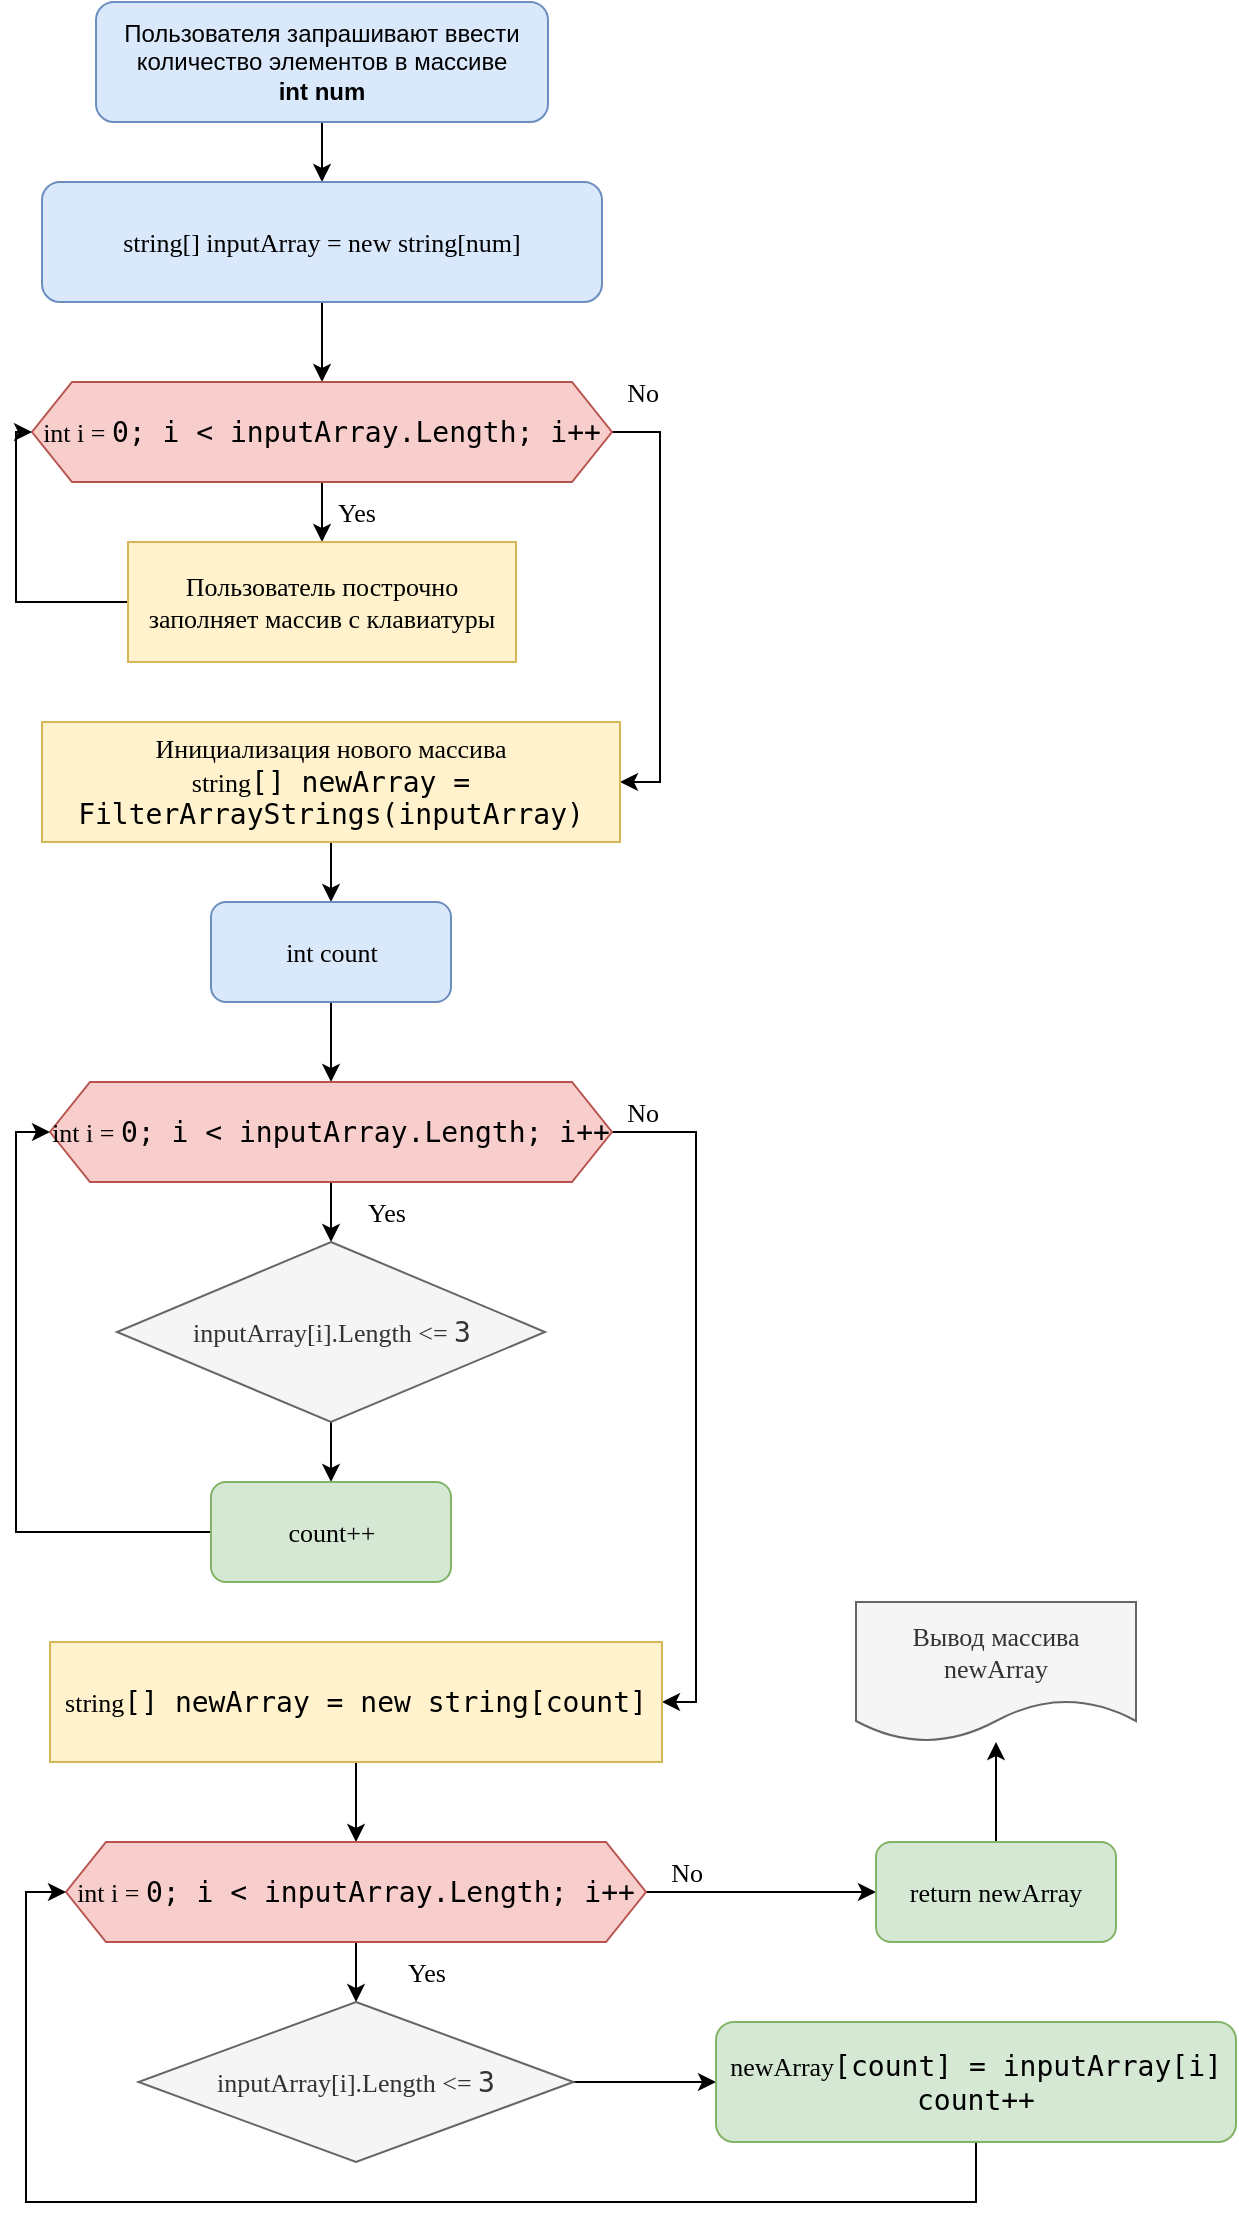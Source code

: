 <mxfile version="20.8.19" type="device"><diagram name="Страница 1" id="yMX-nqyHR6bkGtycPvo6"><mxGraphModel dx="1434" dy="707" grid="1" gridSize="10" guides="1" tooltips="1" connect="1" arrows="1" fold="1" page="1" pageScale="1" pageWidth="827" pageHeight="1169" math="0" shadow="0"><root><mxCell id="0"/><mxCell id="1" parent="0"/><mxCell id="p8WSdD2SrFf1dq3YTL7W-8" value="" style="edgeStyle=orthogonalEdgeStyle;rounded=0;orthogonalLoop=1;jettySize=auto;html=1;fontFamily=Verdana;fontSize=13;fontColor=#000000;" edge="1" parent="1" source="p8WSdD2SrFf1dq3YTL7W-1" target="p8WSdD2SrFf1dq3YTL7W-3"><mxGeometry relative="1" as="geometry"/></mxCell><mxCell id="p8WSdD2SrFf1dq3YTL7W-1" value="Пользователя запрашивают ввести количество элементов в массиве&lt;br&gt;&lt;b&gt;int num&lt;/b&gt;" style="rounded=1;whiteSpace=wrap;html=1;fillColor=#dae8fc;strokeColor=#6c8ebf;" vertex="1" parent="1"><mxGeometry x="110" y="30" width="226" height="60" as="geometry"/></mxCell><mxCell id="p8WSdD2SrFf1dq3YTL7W-9" value="" style="edgeStyle=orthogonalEdgeStyle;rounded=0;orthogonalLoop=1;jettySize=auto;html=1;fontFamily=Verdana;fontSize=13;fontColor=#000000;" edge="1" parent="1" source="p8WSdD2SrFf1dq3YTL7W-3" target="p8WSdD2SrFf1dq3YTL7W-5"><mxGeometry relative="1" as="geometry"/></mxCell><mxCell id="p8WSdD2SrFf1dq3YTL7W-3" value="&lt;font face=&quot;Verdana&quot; style=&quot;font-size: 13px;&quot;&gt;string&lt;span style=&quot;border: 0px solid rgb(217, 217, 227); box-sizing: border-box; --tw-border-spacing-x:0; --tw-border-spacing-y:0; --tw-translate-x:0; --tw-translate-y:0; --tw-rotate:0; --tw-skew-x:0; --tw-skew-y:0; --tw-scale-x:1; --tw-scale-y:1; --tw-pan-x: ; --tw-pan-y: ; --tw-pinch-zoom: ; --tw-scroll-snap-strictness:proximity; --tw-ordinal: ; --tw-slashed-zero: ; --tw-numeric-figure: ; --tw-numeric-spacing: ; --tw-numeric-fraction: ; --tw-ring-inset: ; --tw-ring-offset-width:0px; --tw-ring-offset-color:#fff; --tw-ring-color:rgba(59,130,246,0.5); --tw-ring-offset-shadow:0 0 transparent; --tw-ring-shadow:0 0 transparent; --tw-shadow:0 0 transparent; --tw-shadow-colored:0 0 transparent; --tw-blur: ; --tw-brightness: ; --tw-contrast: ; --tw-grayscale: ; --tw-hue-rotate: ; --tw-invert: ; --tw-saturate: ; --tw-sepia: ; --tw-drop-shadow: ; --tw-backdrop-blur: ; --tw-backdrop-brightness: ; --tw-backdrop-contrast: ; --tw-backdrop-grayscale: ; --tw-backdrop-hue-rotate: ; --tw-backdrop-invert: ; --tw-backdrop-opacity: ; --tw-backdrop-saturate: ; --tw-backdrop-sepia: ; text-align: left;&quot; class=&quot;hljs-selector-attr&quot;&gt;[]&lt;/span&gt;&lt;span style=&quot;text-align: left;&quot;&gt; inputArray = new string&lt;/span&gt;&lt;span style=&quot;border: 0px solid rgb(217, 217, 227); box-sizing: border-box; --tw-border-spacing-x:0; --tw-border-spacing-y:0; --tw-translate-x:0; --tw-translate-y:0; --tw-rotate:0; --tw-skew-x:0; --tw-skew-y:0; --tw-scale-x:1; --tw-scale-y:1; --tw-pan-x: ; --tw-pan-y: ; --tw-pinch-zoom: ; --tw-scroll-snap-strictness:proximity; --tw-ordinal: ; --tw-slashed-zero: ; --tw-numeric-figure: ; --tw-numeric-spacing: ; --tw-numeric-fraction: ; --tw-ring-inset: ; --tw-ring-offset-width:0px; --tw-ring-offset-color:#fff; --tw-ring-color:rgba(59,130,246,0.5); --tw-ring-offset-shadow:0 0 transparent; --tw-ring-shadow:0 0 transparent; --tw-shadow:0 0 transparent; --tw-shadow-colored:0 0 transparent; --tw-blur: ; --tw-brightness: ; --tw-contrast: ; --tw-grayscale: ; --tw-hue-rotate: ; --tw-invert: ; --tw-saturate: ; --tw-sepia: ; --tw-drop-shadow: ; --tw-backdrop-blur: ; --tw-backdrop-brightness: ; --tw-backdrop-contrast: ; --tw-backdrop-grayscale: ; --tw-backdrop-hue-rotate: ; --tw-backdrop-invert: ; --tw-backdrop-opacity: ; --tw-backdrop-saturate: ; --tw-backdrop-sepia: ; text-align: left;&quot; class=&quot;hljs-selector-attr&quot;&gt;[num]&lt;/span&gt;&lt;/font&gt;" style="rounded=1;whiteSpace=wrap;html=1;fillColor=#dae8fc;strokeColor=#6c8ebf;" vertex="1" parent="1"><mxGeometry x="83" y="120" width="280" height="60" as="geometry"/></mxCell><mxCell id="p8WSdD2SrFf1dq3YTL7W-10" value="" style="edgeStyle=orthogonalEdgeStyle;rounded=0;orthogonalLoop=1;jettySize=auto;html=1;fontFamily=Verdana;fontSize=13;fontColor=#000000;" edge="1" parent="1" source="p8WSdD2SrFf1dq3YTL7W-5" target="p8WSdD2SrFf1dq3YTL7W-6"><mxGeometry relative="1" as="geometry"/></mxCell><mxCell id="p8WSdD2SrFf1dq3YTL7W-44" style="edgeStyle=orthogonalEdgeStyle;rounded=0;orthogonalLoop=1;jettySize=auto;html=1;entryX=1;entryY=0.5;entryDx=0;entryDy=0;fontFamily=Verdana;fontSize=13;fontColor=#000000;" edge="1" parent="1" source="p8WSdD2SrFf1dq3YTL7W-5" target="p8WSdD2SrFf1dq3YTL7W-11"><mxGeometry relative="1" as="geometry"><Array as="points"><mxPoint x="392" y="245"/><mxPoint x="392" y="420"/></Array></mxGeometry></mxCell><mxCell id="p8WSdD2SrFf1dq3YTL7W-5" value="int i = &lt;span style=&quot;border: 0px solid rgb(217, 217, 227); box-sizing: border-box; --tw-border-spacing-x:0; --tw-border-spacing-y:0; --tw-translate-x:0; --tw-translate-y:0; --tw-rotate:0; --tw-skew-x:0; --tw-skew-y:0; --tw-scale-x:1; --tw-scale-y:1; --tw-pan-x: ; --tw-pan-y: ; --tw-pinch-zoom: ; --tw-scroll-snap-strictness:proximity; --tw-ordinal: ; --tw-slashed-zero: ; --tw-numeric-figure: ; --tw-numeric-spacing: ; --tw-numeric-fraction: ; --tw-ring-inset: ; --tw-ring-offset-width:0px; --tw-ring-offset-color:#fff; --tw-ring-color:rgba(59,130,246,0.5); --tw-ring-offset-shadow:0 0 transparent; --tw-ring-shadow:0 0 transparent; --tw-shadow:0 0 transparent; --tw-shadow-colored:0 0 transparent; --tw-blur: ; --tw-brightness: ; --tw-contrast: ; --tw-grayscale: ; --tw-hue-rotate: ; --tw-invert: ; --tw-saturate: ; --tw-sepia: ; --tw-drop-shadow: ; --tw-backdrop-blur: ; --tw-backdrop-brightness: ; --tw-backdrop-contrast: ; --tw-backdrop-grayscale: ; --tw-backdrop-hue-rotate: ; --tw-backdrop-invert: ; --tw-backdrop-opacity: ; --tw-backdrop-saturate: ; --tw-backdrop-sepia: ; font-family: &amp;quot;Söhne Mono&amp;quot;, Monaco, &amp;quot;Andale Mono&amp;quot;, &amp;quot;Ubuntu Mono&amp;quot;, monospace; font-size: 14px; text-align: left;&quot; class=&quot;hljs-number&quot;&gt;0&lt;/span&gt;&lt;span style=&quot;font-family: &amp;quot;Söhne Mono&amp;quot;, Monaco, &amp;quot;Andale Mono&amp;quot;, &amp;quot;Ubuntu Mono&amp;quot;, monospace; font-size: 14px; text-align: left;&quot;&gt;; i &amp;lt; inputArray.Length; i++&lt;/span&gt;" style="shape=hexagon;perimeter=hexagonPerimeter2;whiteSpace=wrap;html=1;fixedSize=1;labelBackgroundColor=none;fontFamily=Verdana;fontSize=13;fillColor=#f8cecc;strokeColor=#b85450;" vertex="1" parent="1"><mxGeometry x="78" y="220" width="290" height="50" as="geometry"/></mxCell><mxCell id="p8WSdD2SrFf1dq3YTL7W-18" style="edgeStyle=orthogonalEdgeStyle;rounded=0;orthogonalLoop=1;jettySize=auto;html=1;fontFamily=Verdana;fontSize=13;fontColor=#000000;entryX=0;entryY=0.5;entryDx=0;entryDy=0;" edge="1" parent="1" source="p8WSdD2SrFf1dq3YTL7W-6" target="p8WSdD2SrFf1dq3YTL7W-5"><mxGeometry relative="1" as="geometry"><mxPoint x="280" y="460" as="targetPoint"/><Array as="points"><mxPoint x="70" y="330"/><mxPoint x="70" y="245"/></Array></mxGeometry></mxCell><mxCell id="p8WSdD2SrFf1dq3YTL7W-15" value="" style="edgeStyle=orthogonalEdgeStyle;rounded=0;orthogonalLoop=1;jettySize=auto;html=1;fontFamily=Verdana;fontSize=13;fontColor=#000000;" edge="1" parent="1" source="p8WSdD2SrFf1dq3YTL7W-11" target="p8WSdD2SrFf1dq3YTL7W-13"><mxGeometry relative="1" as="geometry"/></mxCell><mxCell id="p8WSdD2SrFf1dq3YTL7W-11" value="Инициализация нового массива&lt;br&gt;string&lt;span style=&quot;border: 0px solid rgb(217, 217, 227); box-sizing: border-box; --tw-border-spacing-x:0; --tw-border-spacing-y:0; --tw-translate-x:0; --tw-translate-y:0; --tw-rotate:0; --tw-skew-x:0; --tw-skew-y:0; --tw-scale-x:1; --tw-scale-y:1; --tw-pan-x: ; --tw-pan-y: ; --tw-pinch-zoom: ; --tw-scroll-snap-strictness:proximity; --tw-ordinal: ; --tw-slashed-zero: ; --tw-numeric-figure: ; --tw-numeric-spacing: ; --tw-numeric-fraction: ; --tw-ring-inset: ; --tw-ring-offset-width:0px; --tw-ring-offset-color:#fff; --tw-ring-color:rgba(59,130,246,0.5); --tw-ring-offset-shadow:0 0 transparent; --tw-ring-shadow:0 0 transparent; --tw-shadow:0 0 transparent; --tw-shadow-colored:0 0 transparent; --tw-blur: ; --tw-brightness: ; --tw-contrast: ; --tw-grayscale: ; --tw-hue-rotate: ; --tw-invert: ; --tw-saturate: ; --tw-sepia: ; --tw-drop-shadow: ; --tw-backdrop-blur: ; --tw-backdrop-brightness: ; --tw-backdrop-contrast: ; --tw-backdrop-grayscale: ; --tw-backdrop-hue-rotate: ; --tw-backdrop-invert: ; --tw-backdrop-opacity: ; --tw-backdrop-saturate: ; --tw-backdrop-sepia: ; font-family: &amp;quot;Söhne Mono&amp;quot;, Monaco, &amp;quot;Andale Mono&amp;quot;, &amp;quot;Ubuntu Mono&amp;quot;, monospace; font-size: 14px; text-align: left;&quot; class=&quot;hljs-selector-attr&quot;&gt;[]&lt;/span&gt;&lt;span style=&quot;font-family: &amp;quot;Söhne Mono&amp;quot;, Monaco, &amp;quot;Andale Mono&amp;quot;, &amp;quot;Ubuntu Mono&amp;quot;, monospace; font-size: 14px; text-align: left;&quot;&gt; newArray = &lt;/span&gt;&lt;span style=&quot;border: 0px solid rgb(217, 217, 227); box-sizing: border-box; --tw-border-spacing-x:0; --tw-border-spacing-y:0; --tw-translate-x:0; --tw-translate-y:0; --tw-rotate:0; --tw-skew-x:0; --tw-skew-y:0; --tw-scale-x:1; --tw-scale-y:1; --tw-pan-x: ; --tw-pan-y: ; --tw-pinch-zoom: ; --tw-scroll-snap-strictness:proximity; --tw-ordinal: ; --tw-slashed-zero: ; --tw-numeric-figure: ; --tw-numeric-spacing: ; --tw-numeric-fraction: ; --tw-ring-inset: ; --tw-ring-offset-width:0px; --tw-ring-offset-color:#fff; --tw-ring-color:rgba(59,130,246,0.5); --tw-ring-offset-shadow:0 0 transparent; --tw-ring-shadow:0 0 transparent; --tw-shadow:0 0 transparent; --tw-shadow-colored:0 0 transparent; --tw-blur: ; --tw-brightness: ; --tw-contrast: ; --tw-grayscale: ; --tw-hue-rotate: ; --tw-invert: ; --tw-saturate: ; --tw-sepia: ; --tw-drop-shadow: ; --tw-backdrop-blur: ; --tw-backdrop-brightness: ; --tw-backdrop-contrast: ; --tw-backdrop-grayscale: ; --tw-backdrop-hue-rotate: ; --tw-backdrop-invert: ; --tw-backdrop-opacity: ; --tw-backdrop-saturate: ; --tw-backdrop-sepia: ; font-family: &amp;quot;Söhne Mono&amp;quot;, Monaco, &amp;quot;Andale Mono&amp;quot;, &amp;quot;Ubuntu Mono&amp;quot;, monospace; font-size: 14px; text-align: left;&quot; class=&quot;hljs-built_in&quot;&gt;FilterArrayStrings&lt;/span&gt;&lt;span style=&quot;font-family: &amp;quot;Söhne Mono&amp;quot;, Monaco, &amp;quot;Andale Mono&amp;quot;, &amp;quot;Ubuntu Mono&amp;quot;, monospace; font-size: 14px; text-align: left;&quot;&gt;(inputArray)&lt;/span&gt;" style="rounded=0;whiteSpace=wrap;html=1;labelBackgroundColor=none;fontFamily=Verdana;fontSize=13;fillColor=#fff2cc;strokeColor=#d6b656;" vertex="1" parent="1"><mxGeometry x="83" y="390" width="289" height="60" as="geometry"/></mxCell><mxCell id="p8WSdD2SrFf1dq3YTL7W-16" value="" style="edgeStyle=orthogonalEdgeStyle;rounded=0;orthogonalLoop=1;jettySize=auto;html=1;fontFamily=Verdana;fontSize=13;fontColor=#000000;" edge="1" parent="1" source="p8WSdD2SrFf1dq3YTL7W-13" target="p8WSdD2SrFf1dq3YTL7W-14"><mxGeometry relative="1" as="geometry"/></mxCell><mxCell id="p8WSdD2SrFf1dq3YTL7W-13" value="int count" style="rounded=1;whiteSpace=wrap;html=1;labelBackgroundColor=none;fontFamily=Verdana;fontSize=13;fillColor=#dae8fc;strokeColor=#6c8ebf;" vertex="1" parent="1"><mxGeometry x="167.5" y="480" width="120" height="50" as="geometry"/></mxCell><mxCell id="p8WSdD2SrFf1dq3YTL7W-21" value="" style="edgeStyle=orthogonalEdgeStyle;rounded=0;orthogonalLoop=1;jettySize=auto;html=1;fontFamily=Verdana;fontSize=13;fontColor=#000000;" edge="1" parent="1" source="p8WSdD2SrFf1dq3YTL7W-14" target="p8WSdD2SrFf1dq3YTL7W-19"><mxGeometry relative="1" as="geometry"/></mxCell><mxCell id="p8WSdD2SrFf1dq3YTL7W-36" style="edgeStyle=orthogonalEdgeStyle;rounded=0;orthogonalLoop=1;jettySize=auto;html=1;entryX=1;entryY=0.5;entryDx=0;entryDy=0;fontFamily=Verdana;fontSize=13;fontColor=#000000;" edge="1" parent="1" source="p8WSdD2SrFf1dq3YTL7W-14" target="p8WSdD2SrFf1dq3YTL7W-25"><mxGeometry relative="1" as="geometry"><Array as="points"><mxPoint x="410" y="595"/><mxPoint x="410" y="880"/></Array></mxGeometry></mxCell><mxCell id="p8WSdD2SrFf1dq3YTL7W-14" value="int i = &lt;span style=&quot;border: 0px solid rgb(217, 217, 227); box-sizing: border-box; --tw-border-spacing-x:0; --tw-border-spacing-y:0; --tw-translate-x:0; --tw-translate-y:0; --tw-rotate:0; --tw-skew-x:0; --tw-skew-y:0; --tw-scale-x:1; --tw-scale-y:1; --tw-pan-x: ; --tw-pan-y: ; --tw-pinch-zoom: ; --tw-scroll-snap-strictness:proximity; --tw-ordinal: ; --tw-slashed-zero: ; --tw-numeric-figure: ; --tw-numeric-spacing: ; --tw-numeric-fraction: ; --tw-ring-inset: ; --tw-ring-offset-width:0px; --tw-ring-offset-color:#fff; --tw-ring-color:rgba(59,130,246,0.5); --tw-ring-offset-shadow:0 0 transparent; --tw-ring-shadow:0 0 transparent; --tw-shadow:0 0 transparent; --tw-shadow-colored:0 0 transparent; --tw-blur: ; --tw-brightness: ; --tw-contrast: ; --tw-grayscale: ; --tw-hue-rotate: ; --tw-invert: ; --tw-saturate: ; --tw-sepia: ; --tw-drop-shadow: ; --tw-backdrop-blur: ; --tw-backdrop-brightness: ; --tw-backdrop-contrast: ; --tw-backdrop-grayscale: ; --tw-backdrop-hue-rotate: ; --tw-backdrop-invert: ; --tw-backdrop-opacity: ; --tw-backdrop-saturate: ; --tw-backdrop-sepia: ; font-family: &amp;quot;Söhne Mono&amp;quot;, Monaco, &amp;quot;Andale Mono&amp;quot;, &amp;quot;Ubuntu Mono&amp;quot;, monospace; font-size: 14px; text-align: left;&quot; class=&quot;hljs-number&quot;&gt;0&lt;/span&gt;&lt;span style=&quot;font-family: &amp;quot;Söhne Mono&amp;quot;, Monaco, &amp;quot;Andale Mono&amp;quot;, &amp;quot;Ubuntu Mono&amp;quot;, monospace; font-size: 14px; text-align: left;&quot;&gt;; i &amp;lt; inputArray.Length; i++&lt;/span&gt;" style="shape=hexagon;perimeter=hexagonPerimeter2;whiteSpace=wrap;html=1;fixedSize=1;labelBackgroundColor=none;fontFamily=Verdana;fontSize=13;fillColor=#f8cecc;strokeColor=#b85450;" vertex="1" parent="1"><mxGeometry x="87" y="570" width="281" height="50" as="geometry"/></mxCell><mxCell id="p8WSdD2SrFf1dq3YTL7W-22" value="" style="edgeStyle=orthogonalEdgeStyle;rounded=0;orthogonalLoop=1;jettySize=auto;html=1;fontFamily=Verdana;fontSize=13;fontColor=#000000;" edge="1" parent="1" source="p8WSdD2SrFf1dq3YTL7W-19" target="p8WSdD2SrFf1dq3YTL7W-20"><mxGeometry relative="1" as="geometry"/></mxCell><mxCell id="p8WSdD2SrFf1dq3YTL7W-23" style="edgeStyle=orthogonalEdgeStyle;rounded=0;orthogonalLoop=1;jettySize=auto;html=1;entryX=0;entryY=0.5;entryDx=0;entryDy=0;fontFamily=Verdana;fontSize=13;fontColor=#000000;" edge="1" parent="1" source="p8WSdD2SrFf1dq3YTL7W-20" target="p8WSdD2SrFf1dq3YTL7W-14"><mxGeometry relative="1" as="geometry"><Array as="points"><mxPoint x="70" y="795"/><mxPoint x="70" y="595"/></Array></mxGeometry></mxCell><mxCell id="p8WSdD2SrFf1dq3YTL7W-20" value="count++" style="rounded=1;whiteSpace=wrap;html=1;labelBackgroundColor=none;fontFamily=Verdana;fontSize=13;fillColor=#d5e8d4;strokeColor=#82b366;" vertex="1" parent="1"><mxGeometry x="167.5" y="770" width="120" height="50" as="geometry"/></mxCell><mxCell id="p8WSdD2SrFf1dq3YTL7W-28" value="" style="edgeStyle=orthogonalEdgeStyle;rounded=0;orthogonalLoop=1;jettySize=auto;html=1;fontFamily=Verdana;fontSize=13;fontColor=#000000;" edge="1" parent="1" source="p8WSdD2SrFf1dq3YTL7W-25" target="p8WSdD2SrFf1dq3YTL7W-27"><mxGeometry relative="1" as="geometry"/></mxCell><mxCell id="p8WSdD2SrFf1dq3YTL7W-25" value="string&lt;span style=&quot;border: 0px solid rgb(217, 217, 227); box-sizing: border-box; --tw-border-spacing-x:0; --tw-border-spacing-y:0; --tw-translate-x:0; --tw-translate-y:0; --tw-rotate:0; --tw-skew-x:0; --tw-skew-y:0; --tw-scale-x:1; --tw-scale-y:1; --tw-pan-x: ; --tw-pan-y: ; --tw-pinch-zoom: ; --tw-scroll-snap-strictness:proximity; --tw-ordinal: ; --tw-slashed-zero: ; --tw-numeric-figure: ; --tw-numeric-spacing: ; --tw-numeric-fraction: ; --tw-ring-inset: ; --tw-ring-offset-width:0px; --tw-ring-offset-color:#fff; --tw-ring-color:rgba(59,130,246,0.5); --tw-ring-offset-shadow:0 0 transparent; --tw-ring-shadow:0 0 transparent; --tw-shadow:0 0 transparent; --tw-shadow-colored:0 0 transparent; --tw-blur: ; --tw-brightness: ; --tw-contrast: ; --tw-grayscale: ; --tw-hue-rotate: ; --tw-invert: ; --tw-saturate: ; --tw-sepia: ; --tw-drop-shadow: ; --tw-backdrop-blur: ; --tw-backdrop-brightness: ; --tw-backdrop-contrast: ; --tw-backdrop-grayscale: ; --tw-backdrop-hue-rotate: ; --tw-backdrop-invert: ; --tw-backdrop-opacity: ; --tw-backdrop-saturate: ; --tw-backdrop-sepia: ; font-family: &amp;quot;Söhne Mono&amp;quot;, Monaco, &amp;quot;Andale Mono&amp;quot;, &amp;quot;Ubuntu Mono&amp;quot;, monospace; font-size: 14px; text-align: left;&quot; class=&quot;hljs-selector-attr&quot;&gt;[]&lt;/span&gt;&lt;span style=&quot;font-family: &amp;quot;Söhne Mono&amp;quot;, Monaco, &amp;quot;Andale Mono&amp;quot;, &amp;quot;Ubuntu Mono&amp;quot;, monospace; font-size: 14px; text-align: left;&quot;&gt; newArray = new string&lt;/span&gt;&lt;span style=&quot;border: 0px solid rgb(217, 217, 227); box-sizing: border-box; --tw-border-spacing-x:0; --tw-border-spacing-y:0; --tw-translate-x:0; --tw-translate-y:0; --tw-rotate:0; --tw-skew-x:0; --tw-skew-y:0; --tw-scale-x:1; --tw-scale-y:1; --tw-pan-x: ; --tw-pan-y: ; --tw-pinch-zoom: ; --tw-scroll-snap-strictness:proximity; --tw-ordinal: ; --tw-slashed-zero: ; --tw-numeric-figure: ; --tw-numeric-spacing: ; --tw-numeric-fraction: ; --tw-ring-inset: ; --tw-ring-offset-width:0px; --tw-ring-offset-color:#fff; --tw-ring-color:rgba(59,130,246,0.5); --tw-ring-offset-shadow:0 0 transparent; --tw-ring-shadow:0 0 transparent; --tw-shadow:0 0 transparent; --tw-shadow-colored:0 0 transparent; --tw-blur: ; --tw-brightness: ; --tw-contrast: ; --tw-grayscale: ; --tw-hue-rotate: ; --tw-invert: ; --tw-saturate: ; --tw-sepia: ; --tw-drop-shadow: ; --tw-backdrop-blur: ; --tw-backdrop-brightness: ; --tw-backdrop-contrast: ; --tw-backdrop-grayscale: ; --tw-backdrop-hue-rotate: ; --tw-backdrop-invert: ; --tw-backdrop-opacity: ; --tw-backdrop-saturate: ; --tw-backdrop-sepia: ; font-family: &amp;quot;Söhne Mono&amp;quot;, Monaco, &amp;quot;Andale Mono&amp;quot;, &amp;quot;Ubuntu Mono&amp;quot;, monospace; font-size: 14px; text-align: left;&quot; class=&quot;hljs-selector-attr&quot;&gt;[count]&lt;/span&gt;" style="rounded=0;whiteSpace=wrap;html=1;labelBackgroundColor=none;fontFamily=Verdana;fontSize=13;fillColor=#fff2cc;strokeColor=#d6b656;" vertex="1" parent="1"><mxGeometry x="87" y="850" width="306" height="60" as="geometry"/></mxCell><mxCell id="p8WSdD2SrFf1dq3YTL7W-32" value="" style="edgeStyle=orthogonalEdgeStyle;rounded=0;orthogonalLoop=1;jettySize=auto;html=1;fontFamily=Verdana;fontSize=13;fontColor=#000000;" edge="1" parent="1" source="p8WSdD2SrFf1dq3YTL7W-27" target="p8WSdD2SrFf1dq3YTL7W-31"><mxGeometry relative="1" as="geometry"/></mxCell><mxCell id="p8WSdD2SrFf1dq3YTL7W-38" value="" style="edgeStyle=orthogonalEdgeStyle;rounded=0;orthogonalLoop=1;jettySize=auto;html=1;fontFamily=Verdana;fontSize=13;fontColor=#000000;" edge="1" parent="1" source="p8WSdD2SrFf1dq3YTL7W-27" target="p8WSdD2SrFf1dq3YTL7W-37"><mxGeometry relative="1" as="geometry"/></mxCell><mxCell id="p8WSdD2SrFf1dq3YTL7W-27" value="int i = &lt;span style=&quot;border: 0px solid rgb(217, 217, 227); box-sizing: border-box; --tw-border-spacing-x:0; --tw-border-spacing-y:0; --tw-translate-x:0; --tw-translate-y:0; --tw-rotate:0; --tw-skew-x:0; --tw-skew-y:0; --tw-scale-x:1; --tw-scale-y:1; --tw-pan-x: ; --tw-pan-y: ; --tw-pinch-zoom: ; --tw-scroll-snap-strictness:proximity; --tw-ordinal: ; --tw-slashed-zero: ; --tw-numeric-figure: ; --tw-numeric-spacing: ; --tw-numeric-fraction: ; --tw-ring-inset: ; --tw-ring-offset-width:0px; --tw-ring-offset-color:#fff; --tw-ring-color:rgba(59,130,246,0.5); --tw-ring-offset-shadow:0 0 transparent; --tw-ring-shadow:0 0 transparent; --tw-shadow:0 0 transparent; --tw-shadow-colored:0 0 transparent; --tw-blur: ; --tw-brightness: ; --tw-contrast: ; --tw-grayscale: ; --tw-hue-rotate: ; --tw-invert: ; --tw-saturate: ; --tw-sepia: ; --tw-drop-shadow: ; --tw-backdrop-blur: ; --tw-backdrop-brightness: ; --tw-backdrop-contrast: ; --tw-backdrop-grayscale: ; --tw-backdrop-hue-rotate: ; --tw-backdrop-invert: ; --tw-backdrop-opacity: ; --tw-backdrop-saturate: ; --tw-backdrop-sepia: ; font-family: &amp;quot;Söhne Mono&amp;quot;, Monaco, &amp;quot;Andale Mono&amp;quot;, &amp;quot;Ubuntu Mono&amp;quot;, monospace; font-size: 14px; text-align: left;&quot; class=&quot;hljs-number&quot;&gt;0&lt;/span&gt;&lt;span style=&quot;font-family: &amp;quot;Söhne Mono&amp;quot;, Monaco, &amp;quot;Andale Mono&amp;quot;, &amp;quot;Ubuntu Mono&amp;quot;, monospace; font-size: 14px; text-align: left;&quot;&gt;; i &amp;lt; inputArray.Length; i++&lt;/span&gt;" style="shape=hexagon;perimeter=hexagonPerimeter2;whiteSpace=wrap;html=1;fixedSize=1;labelBackgroundColor=none;fontFamily=Verdana;fontSize=13;fillColor=#f8cecc;strokeColor=#b85450;" vertex="1" parent="1"><mxGeometry x="95" y="950" width="290" height="50" as="geometry"/></mxCell><mxCell id="p8WSdD2SrFf1dq3YTL7W-6" value="Пользователь построчно заполняет массив с клавиатуры" style="rounded=0;whiteSpace=wrap;html=1;labelBackgroundColor=none;fontFamily=Verdana;fontSize=13;fillColor=#fff2cc;strokeColor=#d6b656;" vertex="1" parent="1"><mxGeometry x="126" y="300" width="194" height="60" as="geometry"/></mxCell><mxCell id="p8WSdD2SrFf1dq3YTL7W-19" value="inputArray[i].Length &amp;lt;= &lt;span style=&quot;border: 0px solid rgb(217, 217, 227); box-sizing: border-box; --tw-border-spacing-x:0; --tw-border-spacing-y:0; --tw-translate-x:0; --tw-translate-y:0; --tw-rotate:0; --tw-skew-x:0; --tw-skew-y:0; --tw-scale-x:1; --tw-scale-y:1; --tw-pan-x: ; --tw-pan-y: ; --tw-pinch-zoom: ; --tw-scroll-snap-strictness:proximity; --tw-ordinal: ; --tw-slashed-zero: ; --tw-numeric-figure: ; --tw-numeric-spacing: ; --tw-numeric-fraction: ; --tw-ring-inset: ; --tw-ring-offset-width:0px; --tw-ring-offset-color:#fff; --tw-ring-color:rgba(59,130,246,0.5); --tw-ring-offset-shadow:0 0 transparent; --tw-ring-shadow:0 0 transparent; --tw-shadow:0 0 transparent; --tw-shadow-colored:0 0 transparent; --tw-blur: ; --tw-brightness: ; --tw-contrast: ; --tw-grayscale: ; --tw-hue-rotate: ; --tw-invert: ; --tw-saturate: ; --tw-sepia: ; --tw-drop-shadow: ; --tw-backdrop-blur: ; --tw-backdrop-brightness: ; --tw-backdrop-contrast: ; --tw-backdrop-grayscale: ; --tw-backdrop-hue-rotate: ; --tw-backdrop-invert: ; --tw-backdrop-opacity: ; --tw-backdrop-saturate: ; --tw-backdrop-sepia: ; font-family: &amp;quot;Söhne Mono&amp;quot;, Monaco, &amp;quot;Andale Mono&amp;quot;, &amp;quot;Ubuntu Mono&amp;quot;, monospace; font-size: 14px; text-align: left;&quot; class=&quot;hljs-number&quot;&gt;3&lt;/span&gt;" style="rhombus;whiteSpace=wrap;html=1;labelBackgroundColor=none;fontFamily=Verdana;fontSize=13;fontColor=#333333;fillColor=#f5f5f5;strokeColor=#666666;" vertex="1" parent="1"><mxGeometry x="120.5" y="650" width="214" height="90" as="geometry"/></mxCell><mxCell id="p8WSdD2SrFf1dq3YTL7W-34" value="" style="edgeStyle=orthogonalEdgeStyle;rounded=0;orthogonalLoop=1;jettySize=auto;html=1;fontFamily=Verdana;fontSize=13;fontColor=#000000;" edge="1" parent="1" source="p8WSdD2SrFf1dq3YTL7W-31" target="p8WSdD2SrFf1dq3YTL7W-33"><mxGeometry relative="1" as="geometry"/></mxCell><mxCell id="p8WSdD2SrFf1dq3YTL7W-31" value="inputArray[i].Length &amp;lt;=&amp;nbsp;&lt;span style=&quot;border: 0px solid rgb(217, 217, 227); color: rgb(51, 51, 51); box-sizing: border-box; --tw-border-spacing-x:0; --tw-border-spacing-y:0; --tw-translate-x:0; --tw-translate-y:0; --tw-rotate:0; --tw-skew-x:0; --tw-skew-y:0; --tw-scale-x:1; --tw-scale-y:1; --tw-pan-x: ; --tw-pan-y: ; --tw-pinch-zoom: ; --tw-scroll-snap-strictness:proximity; --tw-ordinal: ; --tw-slashed-zero: ; --tw-numeric-figure: ; --tw-numeric-spacing: ; --tw-numeric-fraction: ; --tw-ring-inset: ; --tw-ring-offset-width:0px; --tw-ring-offset-color:#fff; --tw-ring-color:rgba(59,130,246,0.5); --tw-ring-offset-shadow:0 0 transparent; --tw-ring-shadow:0 0 transparent; --tw-shadow:0 0 transparent; --tw-shadow-colored:0 0 transparent; --tw-blur: ; --tw-brightness: ; --tw-contrast: ; --tw-grayscale: ; --tw-hue-rotate: ; --tw-invert: ; --tw-saturate: ; --tw-sepia: ; --tw-drop-shadow: ; --tw-backdrop-blur: ; --tw-backdrop-brightness: ; --tw-backdrop-contrast: ; --tw-backdrop-grayscale: ; --tw-backdrop-hue-rotate: ; --tw-backdrop-invert: ; --tw-backdrop-opacity: ; --tw-backdrop-saturate: ; --tw-backdrop-sepia: ; font-family: &amp;quot;Söhne Mono&amp;quot;, Monaco, &amp;quot;Andale Mono&amp;quot;, &amp;quot;Ubuntu Mono&amp;quot;, monospace; font-size: 14px; text-align: left;&quot; class=&quot;hljs-number&quot;&gt;3&lt;/span&gt;" style="rhombus;whiteSpace=wrap;html=1;labelBackgroundColor=none;fontFamily=Verdana;fontSize=13;fillColor=#f5f5f5;strokeColor=#666666;fontColor=#333333;" vertex="1" parent="1"><mxGeometry x="131.25" y="1030" width="217.5" height="80" as="geometry"/></mxCell><mxCell id="p8WSdD2SrFf1dq3YTL7W-35" style="edgeStyle=orthogonalEdgeStyle;rounded=0;orthogonalLoop=1;jettySize=auto;html=1;entryX=0;entryY=0.5;entryDx=0;entryDy=0;fontFamily=Verdana;fontSize=13;fontColor=#000000;" edge="1" parent="1" source="p8WSdD2SrFf1dq3YTL7W-33" target="p8WSdD2SrFf1dq3YTL7W-27"><mxGeometry relative="1" as="geometry"><Array as="points"><mxPoint x="550" y="1130"/><mxPoint x="75" y="1130"/><mxPoint x="75" y="975"/></Array></mxGeometry></mxCell><mxCell id="p8WSdD2SrFf1dq3YTL7W-33" value="newArray&lt;span style=&quot;border: 0px solid rgb(217, 217, 227); box-sizing: border-box; --tw-border-spacing-x:0; --tw-border-spacing-y:0; --tw-translate-x:0; --tw-translate-y:0; --tw-rotate:0; --tw-skew-x:0; --tw-skew-y:0; --tw-scale-x:1; --tw-scale-y:1; --tw-pan-x: ; --tw-pan-y: ; --tw-pinch-zoom: ; --tw-scroll-snap-strictness:proximity; --tw-ordinal: ; --tw-slashed-zero: ; --tw-numeric-figure: ; --tw-numeric-spacing: ; --tw-numeric-fraction: ; --tw-ring-inset: ; --tw-ring-offset-width:0px; --tw-ring-offset-color:#fff; --tw-ring-color:rgba(59,130,246,0.5); --tw-ring-offset-shadow:0 0 transparent; --tw-ring-shadow:0 0 transparent; --tw-shadow:0 0 transparent; --tw-shadow-colored:0 0 transparent; --tw-blur: ; --tw-brightness: ; --tw-contrast: ; --tw-grayscale: ; --tw-hue-rotate: ; --tw-invert: ; --tw-saturate: ; --tw-sepia: ; --tw-drop-shadow: ; --tw-backdrop-blur: ; --tw-backdrop-brightness: ; --tw-backdrop-contrast: ; --tw-backdrop-grayscale: ; --tw-backdrop-hue-rotate: ; --tw-backdrop-invert: ; --tw-backdrop-opacity: ; --tw-backdrop-saturate: ; --tw-backdrop-sepia: ; font-family: &amp;quot;Söhne Mono&amp;quot;, Monaco, &amp;quot;Andale Mono&amp;quot;, &amp;quot;Ubuntu Mono&amp;quot;, monospace; font-size: 14px; text-align: left;&quot; class=&quot;hljs-selector-attr&quot;&gt;[count]&lt;/span&gt;&lt;span style=&quot;font-family: &amp;quot;Söhne Mono&amp;quot;, Monaco, &amp;quot;Andale Mono&amp;quot;, &amp;quot;Ubuntu Mono&amp;quot;, monospace; font-size: 14px; text-align: left;&quot;&gt; = inputArray&lt;/span&gt;&lt;span style=&quot;border: 0px solid rgb(217, 217, 227); box-sizing: border-box; --tw-border-spacing-x:0; --tw-border-spacing-y:0; --tw-translate-x:0; --tw-translate-y:0; --tw-rotate:0; --tw-skew-x:0; --tw-skew-y:0; --tw-scale-x:1; --tw-scale-y:1; --tw-pan-x: ; --tw-pan-y: ; --tw-pinch-zoom: ; --tw-scroll-snap-strictness:proximity; --tw-ordinal: ; --tw-slashed-zero: ; --tw-numeric-figure: ; --tw-numeric-spacing: ; --tw-numeric-fraction: ; --tw-ring-inset: ; --tw-ring-offset-width:0px; --tw-ring-offset-color:#fff; --tw-ring-color:rgba(59,130,246,0.5); --tw-ring-offset-shadow:0 0 transparent; --tw-ring-shadow:0 0 transparent; --tw-shadow:0 0 transparent; --tw-shadow-colored:0 0 transparent; --tw-blur: ; --tw-brightness: ; --tw-contrast: ; --tw-grayscale: ; --tw-hue-rotate: ; --tw-invert: ; --tw-saturate: ; --tw-sepia: ; --tw-drop-shadow: ; --tw-backdrop-blur: ; --tw-backdrop-brightness: ; --tw-backdrop-contrast: ; --tw-backdrop-grayscale: ; --tw-backdrop-hue-rotate: ; --tw-backdrop-invert: ; --tw-backdrop-opacity: ; --tw-backdrop-saturate: ; --tw-backdrop-sepia: ; font-family: &amp;quot;Söhne Mono&amp;quot;, Monaco, &amp;quot;Andale Mono&amp;quot;, &amp;quot;Ubuntu Mono&amp;quot;, monospace; font-size: 14px; text-align: left;&quot; class=&quot;hljs-selector-attr&quot;&gt;[i]&lt;/span&gt;&lt;span style=&quot;font-family: &amp;quot;Söhne Mono&amp;quot;, Monaco, &amp;quot;Andale Mono&amp;quot;, &amp;quot;Ubuntu Mono&amp;quot;, monospace; font-size: 14px; text-align: left;&quot;&gt;&lt;br&gt;                    count++&lt;/span&gt;" style="rounded=1;whiteSpace=wrap;html=1;labelBackgroundColor=none;fontFamily=Verdana;fontSize=13;fillColor=#d5e8d4;strokeColor=#82b366;" vertex="1" parent="1"><mxGeometry x="420" y="1040" width="260" height="60" as="geometry"/></mxCell><mxCell id="p8WSdD2SrFf1dq3YTL7W-40" value="" style="edgeStyle=orthogonalEdgeStyle;rounded=0;orthogonalLoop=1;jettySize=auto;html=1;fontFamily=Verdana;fontSize=13;fontColor=#000000;" edge="1" parent="1" source="p8WSdD2SrFf1dq3YTL7W-37" target="p8WSdD2SrFf1dq3YTL7W-39"><mxGeometry relative="1" as="geometry"/></mxCell><mxCell id="p8WSdD2SrFf1dq3YTL7W-37" value="return newArray" style="rounded=1;whiteSpace=wrap;html=1;labelBackgroundColor=none;fontFamily=Verdana;fontSize=13;fillColor=#d5e8d4;strokeColor=#82b366;" vertex="1" parent="1"><mxGeometry x="500" y="950" width="120" height="50" as="geometry"/></mxCell><mxCell id="p8WSdD2SrFf1dq3YTL7W-39" value="Вывод массива newArray" style="shape=document;whiteSpace=wrap;html=1;boundedLbl=1;labelBackgroundColor=none;fontFamily=Verdana;fontSize=13;fontColor=#333333;fillColor=#f5f5f5;strokeColor=#666666;" vertex="1" parent="1"><mxGeometry x="490" y="830" width="140" height="70" as="geometry"/></mxCell><mxCell id="p8WSdD2SrFf1dq3YTL7W-41" value="Yes" style="text;html=1;align=center;verticalAlign=middle;resizable=0;points=[];autosize=1;strokeColor=none;fillColor=none;fontSize=13;fontFamily=Verdana;fontColor=#000000;" vertex="1" parent="1"><mxGeometry x="230" y="620" width="50" height="30" as="geometry"/></mxCell><mxCell id="p8WSdD2SrFf1dq3YTL7W-42" value="No" style="text;html=1;align=center;verticalAlign=middle;resizable=0;points=[];autosize=1;strokeColor=none;fillColor=none;fontSize=13;fontFamily=Verdana;fontColor=#000000;" vertex="1" parent="1"><mxGeometry x="363" y="570" width="40" height="30" as="geometry"/></mxCell><mxCell id="p8WSdD2SrFf1dq3YTL7W-43" value="Yes" style="text;html=1;align=center;verticalAlign=middle;resizable=0;points=[];autosize=1;strokeColor=none;fillColor=none;fontSize=13;fontFamily=Verdana;fontColor=#000000;" vertex="1" parent="1"><mxGeometry x="215" y="270" width="50" height="30" as="geometry"/></mxCell><mxCell id="p8WSdD2SrFf1dq3YTL7W-45" value="No" style="text;html=1;align=center;verticalAlign=middle;resizable=0;points=[];autosize=1;strokeColor=none;fillColor=none;fontSize=13;fontFamily=Verdana;fontColor=#000000;" vertex="1" parent="1"><mxGeometry x="363" y="210" width="40" height="30" as="geometry"/></mxCell><mxCell id="p8WSdD2SrFf1dq3YTL7W-46" value="No" style="text;html=1;align=center;verticalAlign=middle;resizable=0;points=[];autosize=1;strokeColor=none;fillColor=none;fontSize=13;fontFamily=Verdana;fontColor=#000000;" vertex="1" parent="1"><mxGeometry x="385" y="950" width="40" height="30" as="geometry"/></mxCell><mxCell id="p8WSdD2SrFf1dq3YTL7W-47" value="Yes" style="text;html=1;align=center;verticalAlign=middle;resizable=0;points=[];autosize=1;strokeColor=none;fillColor=none;fontSize=13;fontFamily=Verdana;fontColor=#000000;" vertex="1" parent="1"><mxGeometry x="250" y="1000" width="50" height="30" as="geometry"/></mxCell></root></mxGraphModel></diagram></mxfile>